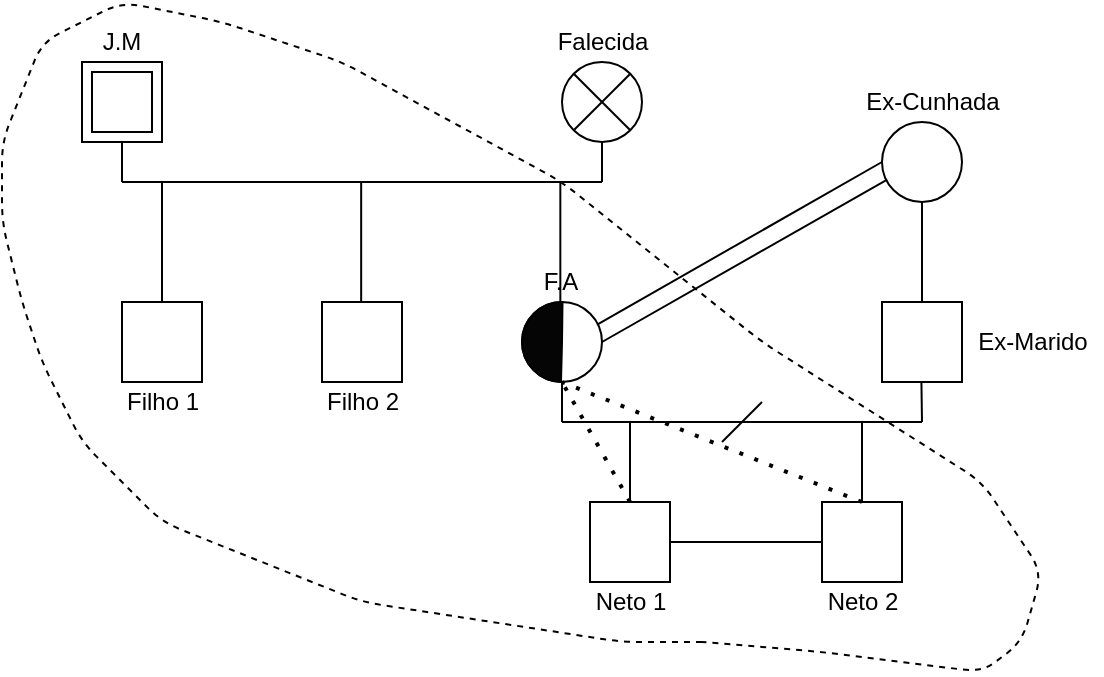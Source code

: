 <mxfile version="14.6.6" type="github">
  <diagram id="sOLdEAZ8CfKFwMgftr8S" name="Page-1">
    <mxGraphModel dx="868" dy="482" grid="1" gridSize="10" guides="1" tooltips="1" connect="1" arrows="1" fold="1" page="1" pageScale="1" pageWidth="827" pageHeight="1169" math="0" shadow="0">
      <root>
        <mxCell id="0" />
        <mxCell id="1" parent="0" />
        <mxCell id="fO7CqoXZx2wBYxf42ZFm-5" value="" style="rounded=0;whiteSpace=wrap;html=1;" vertex="1" parent="1">
          <mxGeometry x="110" y="400" width="40" height="40" as="geometry" />
        </mxCell>
        <mxCell id="fO7CqoXZx2wBYxf42ZFm-6" value="" style="rounded=0;whiteSpace=wrap;html=1;" vertex="1" parent="1">
          <mxGeometry x="210" y="400" width="40" height="40" as="geometry" />
        </mxCell>
        <mxCell id="fO7CqoXZx2wBYxf42ZFm-7" value="" style="ellipse;whiteSpace=wrap;html=1;" vertex="1" parent="1">
          <mxGeometry x="310" y="400" width="40" height="40" as="geometry" />
        </mxCell>
        <mxCell id="fO7CqoXZx2wBYxf42ZFm-8" value="" style="rounded=0;whiteSpace=wrap;html=1;" vertex="1" parent="1">
          <mxGeometry x="460" y="500" width="40" height="40" as="geometry" />
        </mxCell>
        <mxCell id="fO7CqoXZx2wBYxf42ZFm-9" value="" style="rounded=0;whiteSpace=wrap;html=1;" vertex="1" parent="1">
          <mxGeometry x="344" y="500" width="40" height="40" as="geometry" />
        </mxCell>
        <mxCell id="fO7CqoXZx2wBYxf42ZFm-11" value="" style="rounded=0;whiteSpace=wrap;html=1;" vertex="1" parent="1">
          <mxGeometry x="490" y="400" width="40" height="40" as="geometry" />
        </mxCell>
        <mxCell id="fO7CqoXZx2wBYxf42ZFm-13" value="" style="ellipse;whiteSpace=wrap;html=1;" vertex="1" parent="1">
          <mxGeometry x="490" y="310" width="40" height="40" as="geometry" />
        </mxCell>
        <mxCell id="fO7CqoXZx2wBYxf42ZFm-17" value="" style="group" vertex="1" connectable="0" parent="1">
          <mxGeometry x="330" y="280" width="40" height="40" as="geometry" />
        </mxCell>
        <mxCell id="fO7CqoXZx2wBYxf42ZFm-2" value="" style="ellipse;whiteSpace=wrap;html=1;" vertex="1" parent="fO7CqoXZx2wBYxf42ZFm-17">
          <mxGeometry width="40" height="40" as="geometry" />
        </mxCell>
        <mxCell id="fO7CqoXZx2wBYxf42ZFm-15" value="" style="endArrow=none;html=1;entryX=1;entryY=0;entryDx=0;entryDy=0;exitX=0;exitY=1;exitDx=0;exitDy=0;" edge="1" parent="fO7CqoXZx2wBYxf42ZFm-17" source="fO7CqoXZx2wBYxf42ZFm-2" target="fO7CqoXZx2wBYxf42ZFm-2">
          <mxGeometry width="50" height="50" relative="1" as="geometry">
            <mxPoint x="10" y="30" as="sourcePoint" />
            <mxPoint x="45" y="-5" as="targetPoint" />
          </mxGeometry>
        </mxCell>
        <mxCell id="fO7CqoXZx2wBYxf42ZFm-16" value="" style="endArrow=none;html=1;exitX=0;exitY=0;exitDx=0;exitDy=0;entryX=1;entryY=1;entryDx=0;entryDy=0;" edge="1" parent="fO7CqoXZx2wBYxf42ZFm-17" source="fO7CqoXZx2wBYxf42ZFm-2" target="fO7CqoXZx2wBYxf42ZFm-2">
          <mxGeometry width="50" height="50" relative="1" as="geometry">
            <mxPoint x="52" y="10" as="sourcePoint" />
            <mxPoint x="80" y="40" as="targetPoint" />
          </mxGeometry>
        </mxCell>
        <mxCell id="fO7CqoXZx2wBYxf42ZFm-22" value="" style="group" vertex="1" connectable="0" parent="1">
          <mxGeometry x="90" y="280" width="40" height="40" as="geometry" />
        </mxCell>
        <mxCell id="fO7CqoXZx2wBYxf42ZFm-1" value="" style="rounded=0;whiteSpace=wrap;html=1;" vertex="1" parent="fO7CqoXZx2wBYxf42ZFm-22">
          <mxGeometry width="40" height="40" as="geometry" />
        </mxCell>
        <mxCell id="fO7CqoXZx2wBYxf42ZFm-14" value="" style="rounded=0;whiteSpace=wrap;html=1;" vertex="1" parent="fO7CqoXZx2wBYxf42ZFm-22">
          <mxGeometry x="5" y="5" width="30" height="30" as="geometry" />
        </mxCell>
        <mxCell id="fO7CqoXZx2wBYxf42ZFm-23" value="" style="group" vertex="1" connectable="0" parent="1">
          <mxGeometry x="110" y="340" width="240" as="geometry" />
        </mxCell>
        <mxCell id="fO7CqoXZx2wBYxf42ZFm-19" value="" style="endArrow=none;html=1;exitX=0.5;exitY=1;exitDx=0;exitDy=0;" edge="1" parent="fO7CqoXZx2wBYxf42ZFm-23" source="fO7CqoXZx2wBYxf42ZFm-1">
          <mxGeometry width="50" height="50" relative="1" as="geometry">
            <mxPoint y="50" as="sourcePoint" />
            <mxPoint as="targetPoint" />
          </mxGeometry>
        </mxCell>
        <mxCell id="fO7CqoXZx2wBYxf42ZFm-20" value="" style="endArrow=none;html=1;" edge="1" parent="fO7CqoXZx2wBYxf42ZFm-23">
          <mxGeometry width="50" height="50" relative="1" as="geometry">
            <mxPoint x="240" as="sourcePoint" />
            <mxPoint x="240" y="-20" as="targetPoint" />
          </mxGeometry>
        </mxCell>
        <mxCell id="fO7CqoXZx2wBYxf42ZFm-21" value="" style="endArrow=none;html=1;" edge="1" parent="fO7CqoXZx2wBYxf42ZFm-23">
          <mxGeometry width="50" height="50" relative="1" as="geometry">
            <mxPoint as="sourcePoint" />
            <mxPoint x="240" as="targetPoint" />
          </mxGeometry>
        </mxCell>
        <mxCell id="fO7CqoXZx2wBYxf42ZFm-24" value="" style="endArrow=none;html=1;exitX=0.5;exitY=0;exitDx=0;exitDy=0;" edge="1" parent="1" source="fO7CqoXZx2wBYxf42ZFm-5">
          <mxGeometry width="50" height="50" relative="1" as="geometry">
            <mxPoint x="240" y="420" as="sourcePoint" />
            <mxPoint x="130" y="340" as="targetPoint" />
          </mxGeometry>
        </mxCell>
        <mxCell id="fO7CqoXZx2wBYxf42ZFm-25" value="" style="endArrow=none;html=1;exitX=0.5;exitY=0;exitDx=0;exitDy=0;" edge="1" parent="1">
          <mxGeometry width="50" height="50" relative="1" as="geometry">
            <mxPoint x="229.58" y="400" as="sourcePoint" />
            <mxPoint x="229.58" y="340" as="targetPoint" />
          </mxGeometry>
        </mxCell>
        <mxCell id="fO7CqoXZx2wBYxf42ZFm-26" value="" style="endArrow=none;html=1;exitX=0.5;exitY=0;exitDx=0;exitDy=0;" edge="1" parent="1">
          <mxGeometry width="50" height="50" relative="1" as="geometry">
            <mxPoint x="329.17" y="400" as="sourcePoint" />
            <mxPoint x="329.17" y="340" as="targetPoint" />
          </mxGeometry>
        </mxCell>
        <mxCell id="fO7CqoXZx2wBYxf42ZFm-36" value="" style="group" vertex="1" connectable="0" parent="1">
          <mxGeometry x="370" y="440" width="140" height="30" as="geometry" />
        </mxCell>
        <mxCell id="fO7CqoXZx2wBYxf42ZFm-27" value="" style="endArrow=none;html=1;entryX=0.5;entryY=1;entryDx=0;entryDy=0;" edge="1" parent="fO7CqoXZx2wBYxf42ZFm-36" target="fO7CqoXZx2wBYxf42ZFm-7">
          <mxGeometry width="50" height="50" relative="1" as="geometry">
            <mxPoint x="-40" y="20" as="sourcePoint" />
            <mxPoint x="-40" y="-70" as="targetPoint" />
          </mxGeometry>
        </mxCell>
        <mxCell id="fO7CqoXZx2wBYxf42ZFm-32" value="" style="endArrow=none;html=1;" edge="1" parent="fO7CqoXZx2wBYxf42ZFm-36">
          <mxGeometry width="50" height="50" relative="1" as="geometry">
            <mxPoint x="-40" y="20" as="sourcePoint" />
            <mxPoint x="140" y="20" as="targetPoint" />
          </mxGeometry>
        </mxCell>
        <mxCell id="fO7CqoXZx2wBYxf42ZFm-33" value="" style="endArrow=none;html=1;entryX=0.5;entryY=1;entryDx=0;entryDy=0;" edge="1" parent="fO7CqoXZx2wBYxf42ZFm-36">
          <mxGeometry width="50" height="50" relative="1" as="geometry">
            <mxPoint x="140" y="20" as="sourcePoint" />
            <mxPoint x="139.71" as="targetPoint" />
          </mxGeometry>
        </mxCell>
        <mxCell id="fO7CqoXZx2wBYxf42ZFm-34" value="" style="endArrow=none;html=1;" edge="1" parent="fO7CqoXZx2wBYxf42ZFm-36">
          <mxGeometry width="50" height="50" relative="1" as="geometry">
            <mxPoint x="40" y="30" as="sourcePoint" />
            <mxPoint x="60" y="10" as="targetPoint" />
          </mxGeometry>
        </mxCell>
        <mxCell id="fO7CqoXZx2wBYxf42ZFm-38" value="" style="endArrow=none;html=1;exitX=0.5;exitY=0;exitDx=0;exitDy=0;" edge="1" parent="fO7CqoXZx2wBYxf42ZFm-36">
          <mxGeometry width="50" height="50" relative="1" as="geometry">
            <mxPoint x="110" y="60" as="sourcePoint" />
            <mxPoint x="110" y="20" as="targetPoint" />
          </mxGeometry>
        </mxCell>
        <mxCell id="fO7CqoXZx2wBYxf42ZFm-37" value="" style="endArrow=none;html=1;exitX=0.5;exitY=0;exitDx=0;exitDy=0;" edge="1" parent="1" source="fO7CqoXZx2wBYxf42ZFm-9">
          <mxGeometry width="50" height="50" relative="1" as="geometry">
            <mxPoint x="350" y="520" as="sourcePoint" />
            <mxPoint x="364" y="460" as="targetPoint" />
          </mxGeometry>
        </mxCell>
        <mxCell id="fO7CqoXZx2wBYxf42ZFm-39" value="" style="endArrow=none;html=1;entryX=0;entryY=0.5;entryDx=0;entryDy=0;" edge="1" parent="1" target="fO7CqoXZx2wBYxf42ZFm-8">
          <mxGeometry width="50" height="50" relative="1" as="geometry">
            <mxPoint x="384" y="520" as="sourcePoint" />
            <mxPoint x="434" y="470" as="targetPoint" />
          </mxGeometry>
        </mxCell>
        <mxCell id="fO7CqoXZx2wBYxf42ZFm-41" value="" style="endArrow=none;dashed=1;html=1;dashPattern=1 3;strokeWidth=2;entryX=0.5;entryY=1;entryDx=0;entryDy=0;exitX=0.5;exitY=0;exitDx=0;exitDy=0;" edge="1" parent="1" source="fO7CqoXZx2wBYxf42ZFm-9" target="fO7CqoXZx2wBYxf42ZFm-7">
          <mxGeometry width="50" height="50" relative="1" as="geometry">
            <mxPoint x="320" y="530" as="sourcePoint" />
            <mxPoint x="370" y="480" as="targetPoint" />
          </mxGeometry>
        </mxCell>
        <mxCell id="fO7CqoXZx2wBYxf42ZFm-42" value="" style="endArrow=none;dashed=1;html=1;dashPattern=1 3;strokeWidth=2;exitX=0.5;exitY=0;exitDx=0;exitDy=0;" edge="1" parent="1" source="fO7CqoXZx2wBYxf42ZFm-8">
          <mxGeometry width="50" height="50" relative="1" as="geometry">
            <mxPoint x="374" y="510.0" as="sourcePoint" />
            <mxPoint x="330" y="440" as="targetPoint" />
          </mxGeometry>
        </mxCell>
        <mxCell id="fO7CqoXZx2wBYxf42ZFm-43" value="" style="endArrow=none;html=1;exitX=0.5;exitY=0;exitDx=0;exitDy=0;entryX=0.5;entryY=1;entryDx=0;entryDy=0;" edge="1" parent="1" source="fO7CqoXZx2wBYxf42ZFm-11" target="fO7CqoXZx2wBYxf42ZFm-13">
          <mxGeometry width="50" height="50" relative="1" as="geometry">
            <mxPoint x="540" y="460" as="sourcePoint" />
            <mxPoint x="590" y="410" as="targetPoint" />
          </mxGeometry>
        </mxCell>
        <mxCell id="fO7CqoXZx2wBYxf42ZFm-48" value="" style="verticalLabelPosition=bottom;verticalAlign=top;html=1;shape=mxgraph.basic.pie;startAngle=0.504;endAngle=0.002;rotation=0;fillColor=#050505;" vertex="1" parent="1">
          <mxGeometry x="310" y="400" width="40" height="40" as="geometry" />
        </mxCell>
        <mxCell id="fO7CqoXZx2wBYxf42ZFm-50" value="" style="endArrow=none;html=1;entryX=0;entryY=0.5;entryDx=0;entryDy=0;exitX=0.94;exitY=0.282;exitDx=0;exitDy=0;exitPerimeter=0;" edge="1" parent="1" source="fO7CqoXZx2wBYxf42ZFm-7" target="fO7CqoXZx2wBYxf42ZFm-13">
          <mxGeometry width="50" height="50" relative="1" as="geometry">
            <mxPoint x="350" y="410" as="sourcePoint" />
            <mxPoint x="440" y="380" as="targetPoint" />
          </mxGeometry>
        </mxCell>
        <mxCell id="fO7CqoXZx2wBYxf42ZFm-51" value="" style="endArrow=none;html=1;exitX=1;exitY=0.5;exitDx=0;exitDy=0;entryX=0.065;entryY=0.719;entryDx=0;entryDy=0;entryPerimeter=0;" edge="1" parent="1" source="fO7CqoXZx2wBYxf42ZFm-7" target="fO7CqoXZx2wBYxf42ZFm-13">
          <mxGeometry width="50" height="50" relative="1" as="geometry">
            <mxPoint x="380" y="450" as="sourcePoint" />
            <mxPoint x="430" y="400" as="targetPoint" />
          </mxGeometry>
        </mxCell>
        <mxCell id="fO7CqoXZx2wBYxf42ZFm-53" value="" style="endArrow=none;dashed=1;html=1;" edge="1" parent="1">
          <mxGeometry width="50" height="50" relative="1" as="geometry">
            <mxPoint x="400" y="570" as="sourcePoint" />
            <mxPoint x="400" y="570" as="targetPoint" />
            <Array as="points">
              <mxPoint x="360" y="570" />
              <mxPoint x="230" y="550" />
              <mxPoint x="130" y="510" />
              <mxPoint x="90" y="470" />
              <mxPoint x="70" y="430" />
              <mxPoint x="60" y="400" />
              <mxPoint x="50" y="360" />
              <mxPoint x="50" y="320" />
              <mxPoint x="70" y="270" />
              <mxPoint x="110" y="250" />
              <mxPoint x="160" y="260" />
              <mxPoint x="220" y="280" />
              <mxPoint x="330" y="340" />
              <mxPoint x="430" y="420" />
              <mxPoint x="540" y="490" />
              <mxPoint x="570" y="535" />
              <mxPoint x="560" y="570" />
              <mxPoint x="540" y="585" />
              <mxPoint x="460" y="575" />
            </Array>
          </mxGeometry>
        </mxCell>
        <mxCell id="fO7CqoXZx2wBYxf42ZFm-55" value="J.M" style="text;html=1;strokeColor=none;fillColor=none;align=center;verticalAlign=middle;whiteSpace=wrap;rounded=0;" vertex="1" parent="1">
          <mxGeometry x="90" y="260" width="40" height="20" as="geometry" />
        </mxCell>
        <mxCell id="fO7CqoXZx2wBYxf42ZFm-56" value="Falecida" style="text;html=1;align=center;verticalAlign=middle;resizable=0;points=[];autosize=1;strokeColor=none;" vertex="1" parent="1">
          <mxGeometry x="320" y="260" width="60" height="20" as="geometry" />
        </mxCell>
        <mxCell id="fO7CqoXZx2wBYxf42ZFm-57" value="Ex-Cunhada" style="text;html=1;align=center;verticalAlign=middle;resizable=0;points=[];autosize=1;strokeColor=none;" vertex="1" parent="1">
          <mxGeometry x="475" y="290" width="80" height="20" as="geometry" />
        </mxCell>
        <mxCell id="fO7CqoXZx2wBYxf42ZFm-58" value="Ex-Marido" style="text;html=1;align=center;verticalAlign=middle;resizable=0;points=[];autosize=1;strokeColor=none;" vertex="1" parent="1">
          <mxGeometry x="530" y="410" width="70" height="20" as="geometry" />
        </mxCell>
        <mxCell id="fO7CqoXZx2wBYxf42ZFm-59" value="Neto 1" style="text;html=1;align=center;verticalAlign=middle;resizable=0;points=[];autosize=1;strokeColor=none;" vertex="1" parent="1">
          <mxGeometry x="339" y="540" width="50" height="20" as="geometry" />
        </mxCell>
        <mxCell id="fO7CqoXZx2wBYxf42ZFm-60" value="Neto 2" style="text;html=1;align=center;verticalAlign=middle;resizable=0;points=[];autosize=1;strokeColor=none;" vertex="1" parent="1">
          <mxGeometry x="455" y="540" width="50" height="20" as="geometry" />
        </mxCell>
        <mxCell id="fO7CqoXZx2wBYxf42ZFm-62" value="F.A" style="text;html=1;align=center;verticalAlign=middle;resizable=0;points=[];autosize=1;strokeColor=none;" vertex="1" parent="1">
          <mxGeometry x="314" y="380" width="30" height="20" as="geometry" />
        </mxCell>
        <mxCell id="fO7CqoXZx2wBYxf42ZFm-64" value="Filho 1" style="text;html=1;align=center;verticalAlign=middle;resizable=0;points=[];autosize=1;strokeColor=none;" vertex="1" parent="1">
          <mxGeometry x="105" y="440" width="50" height="20" as="geometry" />
        </mxCell>
        <mxCell id="fO7CqoXZx2wBYxf42ZFm-66" value="Filho 2" style="text;html=1;align=center;verticalAlign=middle;resizable=0;points=[];autosize=1;strokeColor=none;" vertex="1" parent="1">
          <mxGeometry x="205" y="440" width="50" height="20" as="geometry" />
        </mxCell>
      </root>
    </mxGraphModel>
  </diagram>
</mxfile>
